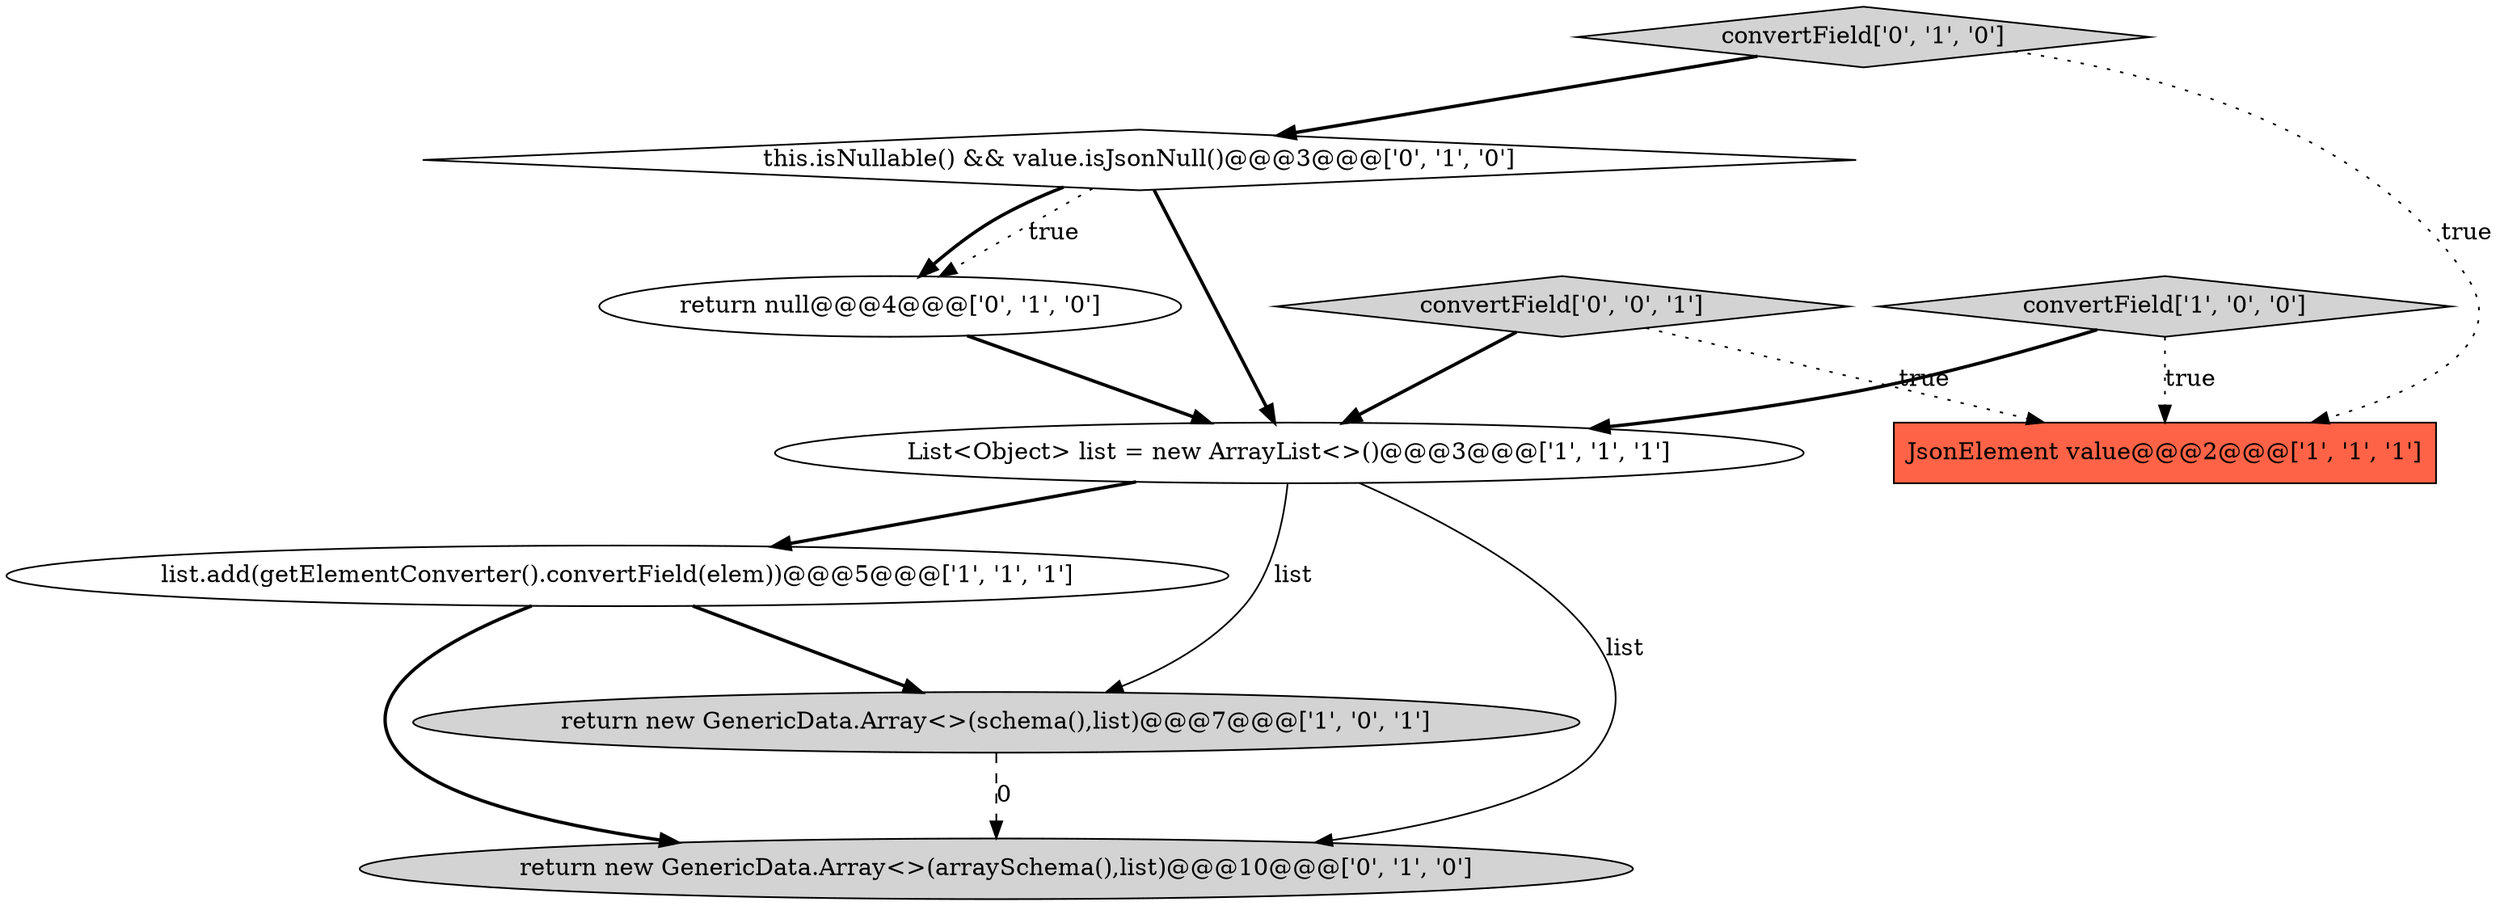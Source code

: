 digraph {
8 [style = filled, label = "convertField['0', '1', '0']", fillcolor = lightgray, shape = diamond image = "AAA0AAABBB2BBB"];
5 [style = filled, label = "this.isNullable() && value.isJsonNull()@@@3@@@['0', '1', '0']", fillcolor = white, shape = diamond image = "AAA1AAABBB2BBB"];
4 [style = filled, label = "list.add(getElementConverter().convertField(elem))@@@5@@@['1', '1', '1']", fillcolor = white, shape = ellipse image = "AAA0AAABBB1BBB"];
0 [style = filled, label = "return new GenericData.Array<>(schema(),list)@@@7@@@['1', '0', '1']", fillcolor = lightgray, shape = ellipse image = "AAA0AAABBB1BBB"];
7 [style = filled, label = "return null@@@4@@@['0', '1', '0']", fillcolor = white, shape = ellipse image = "AAA1AAABBB2BBB"];
1 [style = filled, label = "convertField['1', '0', '0']", fillcolor = lightgray, shape = diamond image = "AAA0AAABBB1BBB"];
2 [style = filled, label = "JsonElement value@@@2@@@['1', '1', '1']", fillcolor = tomato, shape = box image = "AAA0AAABBB1BBB"];
3 [style = filled, label = "List<Object> list = new ArrayList<>()@@@3@@@['1', '1', '1']", fillcolor = white, shape = ellipse image = "AAA0AAABBB1BBB"];
6 [style = filled, label = "return new GenericData.Array<>(arraySchema(),list)@@@10@@@['0', '1', '0']", fillcolor = lightgray, shape = ellipse image = "AAA1AAABBB2BBB"];
9 [style = filled, label = "convertField['0', '0', '1']", fillcolor = lightgray, shape = diamond image = "AAA0AAABBB3BBB"];
1->2 [style = dotted, label="true"];
9->3 [style = bold, label=""];
4->6 [style = bold, label=""];
5->3 [style = bold, label=""];
1->3 [style = bold, label=""];
0->6 [style = dashed, label="0"];
8->2 [style = dotted, label="true"];
5->7 [style = dotted, label="true"];
8->5 [style = bold, label=""];
9->2 [style = dotted, label="true"];
3->0 [style = solid, label="list"];
3->4 [style = bold, label=""];
5->7 [style = bold, label=""];
3->6 [style = solid, label="list"];
4->0 [style = bold, label=""];
7->3 [style = bold, label=""];
}
